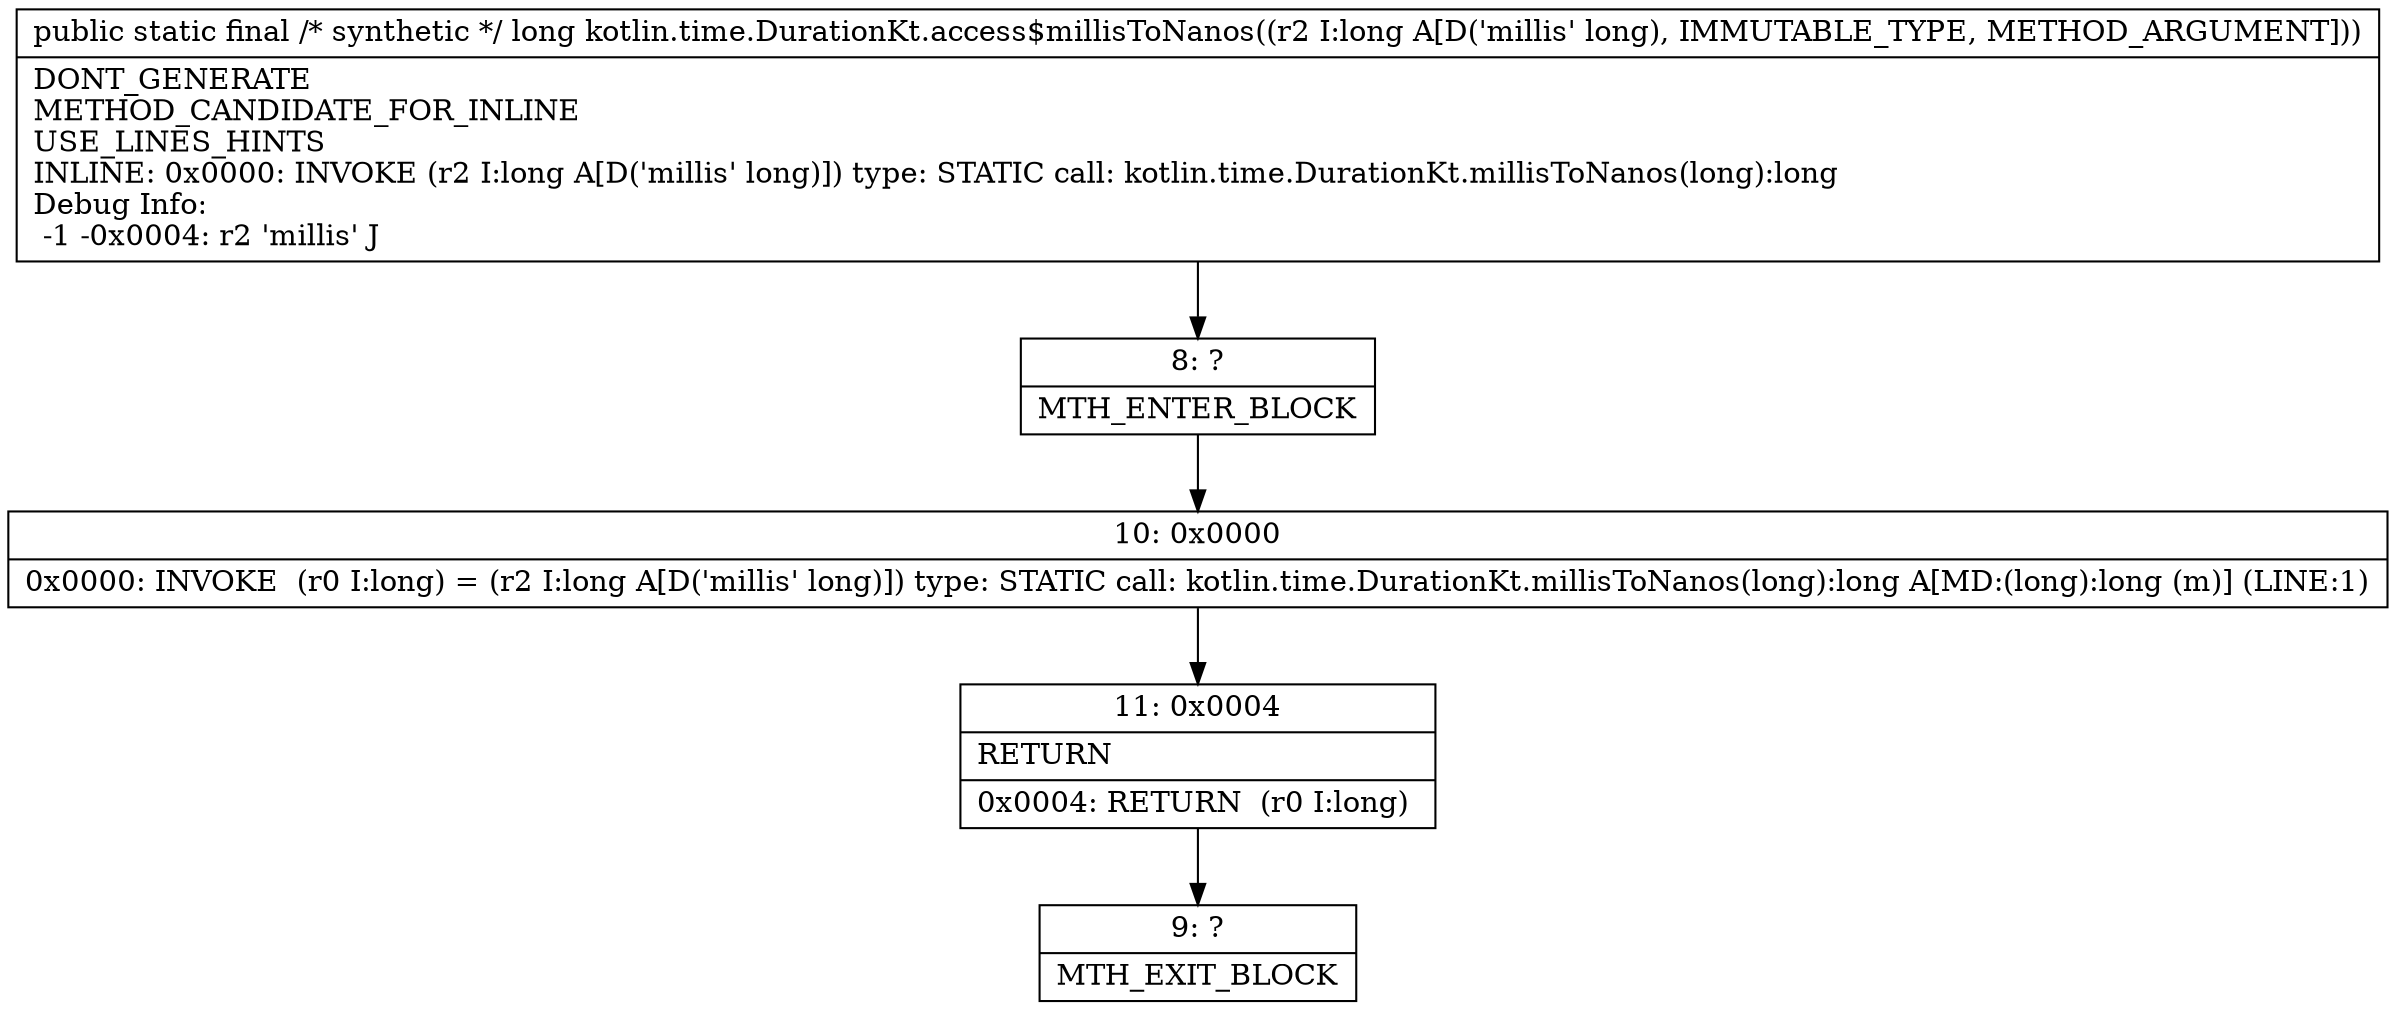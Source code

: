 digraph "CFG forkotlin.time.DurationKt.access$millisToNanos(J)J" {
Node_8 [shape=record,label="{8\:\ ?|MTH_ENTER_BLOCK\l}"];
Node_10 [shape=record,label="{10\:\ 0x0000|0x0000: INVOKE  (r0 I:long) = (r2 I:long A[D('millis' long)]) type: STATIC call: kotlin.time.DurationKt.millisToNanos(long):long A[MD:(long):long (m)] (LINE:1)\l}"];
Node_11 [shape=record,label="{11\:\ 0x0004|RETURN\l|0x0004: RETURN  (r0 I:long) \l}"];
Node_9 [shape=record,label="{9\:\ ?|MTH_EXIT_BLOCK\l}"];
MethodNode[shape=record,label="{public static final \/* synthetic *\/ long kotlin.time.DurationKt.access$millisToNanos((r2 I:long A[D('millis' long), IMMUTABLE_TYPE, METHOD_ARGUMENT]))  | DONT_GENERATE\lMETHOD_CANDIDATE_FOR_INLINE\lUSE_LINES_HINTS\lINLINE: 0x0000: INVOKE  (r2 I:long A[D('millis' long)]) type: STATIC call: kotlin.time.DurationKt.millisToNanos(long):long\lDebug Info:\l  \-1 \-0x0004: r2 'millis' J\l}"];
MethodNode -> Node_8;Node_8 -> Node_10;
Node_10 -> Node_11;
Node_11 -> Node_9;
}

